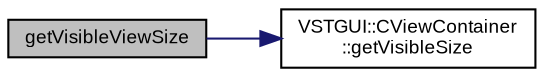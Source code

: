 digraph "getVisibleViewSize"
{
  bgcolor="transparent";
  edge [fontname="Arial",fontsize="9",labelfontname="Arial",labelfontsize="9"];
  node [fontname="Arial",fontsize="9",shape=record];
  rankdir="LR";
  Node1 [label="getVisibleViewSize",height=0.2,width=0.4,color="black", fillcolor="grey75", style="filled" fontcolor="black"];
  Node1 -> Node2 [color="midnightblue",fontsize="9",style="solid",fontname="Arial"];
  Node2 [label="VSTGUI::CViewContainer\l::getVisibleSize",height=0.2,width=0.4,color="black",URL="$class_v_s_t_g_u_i_1_1_c_view_container.html#a78e56b14300f430d967bdd47eef4bd75"];
}
